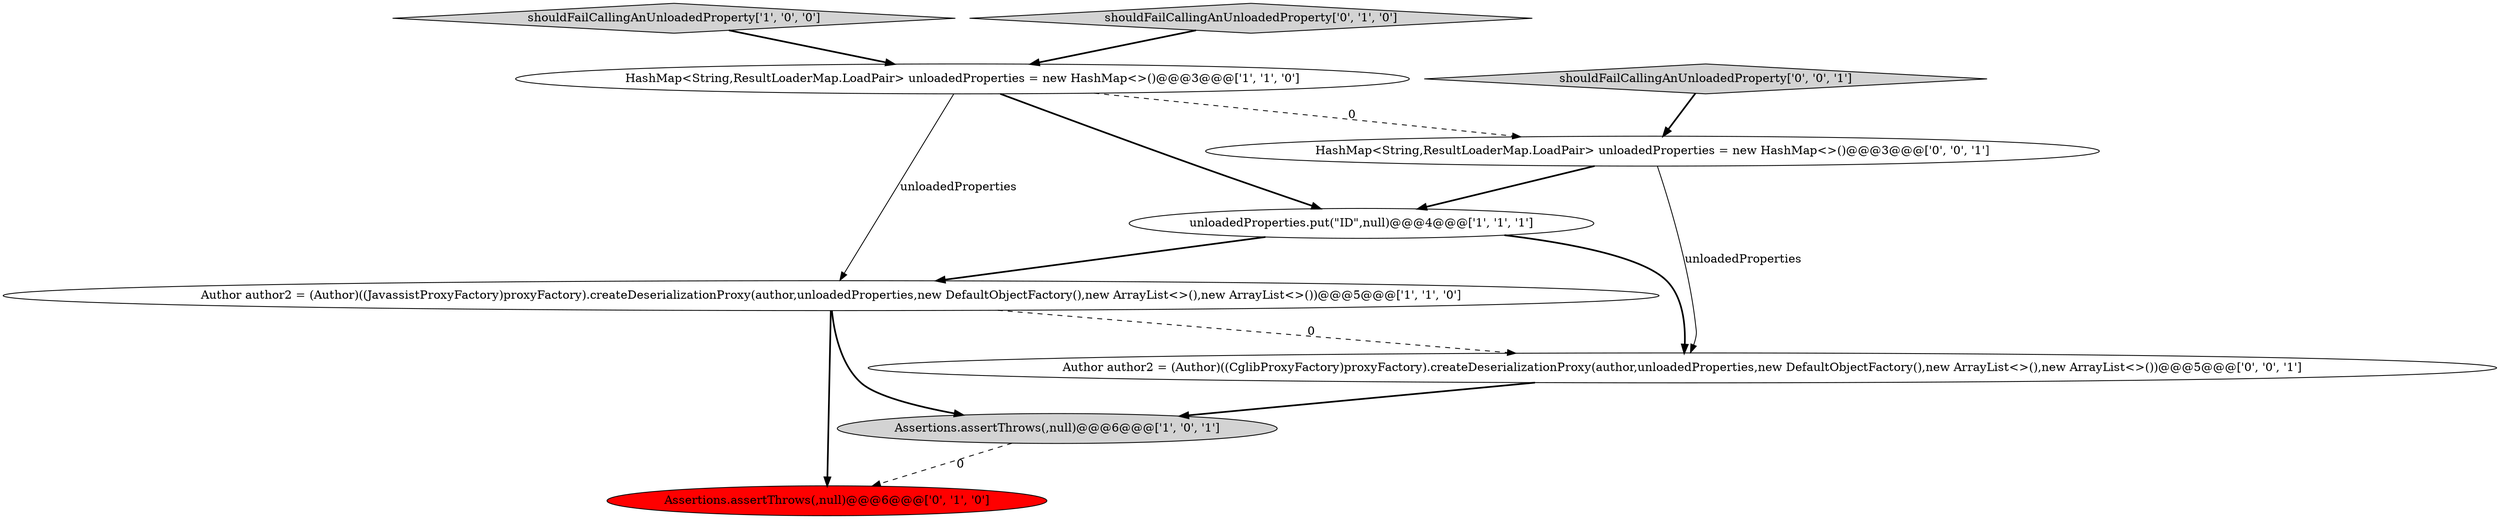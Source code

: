 digraph {
7 [style = filled, label = "shouldFailCallingAnUnloadedProperty['0', '0', '1']", fillcolor = lightgray, shape = diamond image = "AAA0AAABBB3BBB"];
6 [style = filled, label = "Assertions.assertThrows(,null)@@@6@@@['0', '1', '0']", fillcolor = red, shape = ellipse image = "AAA1AAABBB2BBB"];
1 [style = filled, label = "shouldFailCallingAnUnloadedProperty['1', '0', '0']", fillcolor = lightgray, shape = diamond image = "AAA0AAABBB1BBB"];
0 [style = filled, label = "unloadedProperties.put(\"ID\",null)@@@4@@@['1', '1', '1']", fillcolor = white, shape = ellipse image = "AAA0AAABBB1BBB"];
2 [style = filled, label = "HashMap<String,ResultLoaderMap.LoadPair> unloadedProperties = new HashMap<>()@@@3@@@['1', '1', '0']", fillcolor = white, shape = ellipse image = "AAA0AAABBB1BBB"];
5 [style = filled, label = "shouldFailCallingAnUnloadedProperty['0', '1', '0']", fillcolor = lightgray, shape = diamond image = "AAA0AAABBB2BBB"];
8 [style = filled, label = "HashMap<String,ResultLoaderMap.LoadPair> unloadedProperties = new HashMap<>()@@@3@@@['0', '0', '1']", fillcolor = white, shape = ellipse image = "AAA0AAABBB3BBB"];
4 [style = filled, label = "Author author2 = (Author)((JavassistProxyFactory)proxyFactory).createDeserializationProxy(author,unloadedProperties,new DefaultObjectFactory(),new ArrayList<>(),new ArrayList<>())@@@5@@@['1', '1', '0']", fillcolor = white, shape = ellipse image = "AAA0AAABBB1BBB"];
3 [style = filled, label = "Assertions.assertThrows(,null)@@@6@@@['1', '0', '1']", fillcolor = lightgray, shape = ellipse image = "AAA0AAABBB1BBB"];
9 [style = filled, label = "Author author2 = (Author)((CglibProxyFactory)proxyFactory).createDeserializationProxy(author,unloadedProperties,new DefaultObjectFactory(),new ArrayList<>(),new ArrayList<>())@@@5@@@['0', '0', '1']", fillcolor = white, shape = ellipse image = "AAA0AAABBB3BBB"];
8->0 [style = bold, label=""];
2->4 [style = solid, label="unloadedProperties"];
9->3 [style = bold, label=""];
4->3 [style = bold, label=""];
4->9 [style = dashed, label="0"];
5->2 [style = bold, label=""];
1->2 [style = bold, label=""];
2->0 [style = bold, label=""];
0->9 [style = bold, label=""];
3->6 [style = dashed, label="0"];
7->8 [style = bold, label=""];
0->4 [style = bold, label=""];
4->6 [style = bold, label=""];
2->8 [style = dashed, label="0"];
8->9 [style = solid, label="unloadedProperties"];
}
